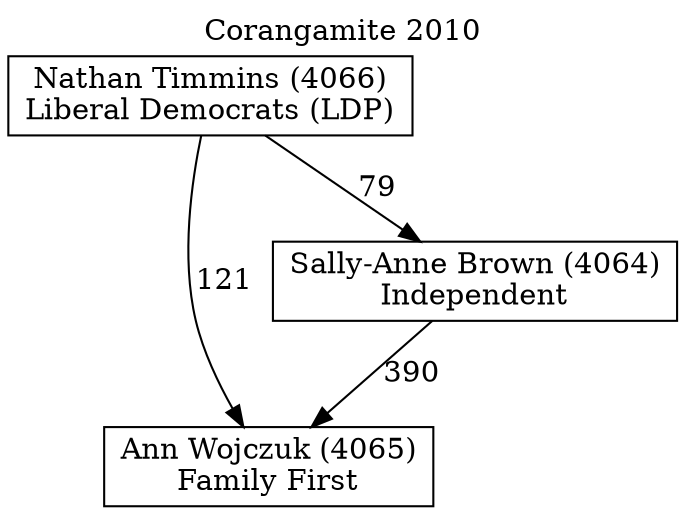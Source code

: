 // House preference flow
digraph "Ann Wojczuk (4065)_Corangamite_2010" {
	graph [label="Corangamite 2010" labelloc=t mclimit=10]
	node [shape=box]
	"Ann Wojczuk (4065)" [label="Ann Wojczuk (4065)
Family First"]
	"Sally-Anne Brown (4064)" [label="Sally-Anne Brown (4064)
Independent"]
	"Nathan Timmins (4066)" [label="Nathan Timmins (4066)
Liberal Democrats (LDP)"]
	"Sally-Anne Brown (4064)" -> "Ann Wojczuk (4065)" [label=390]
	"Nathan Timmins (4066)" -> "Sally-Anne Brown (4064)" [label=79]
	"Nathan Timmins (4066)" -> "Ann Wojczuk (4065)" [label=121]
}

